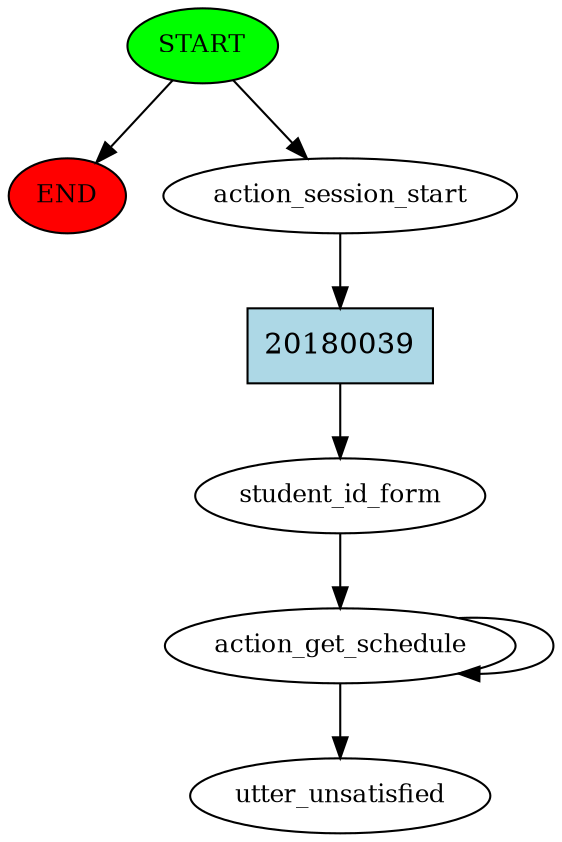 digraph  {
0 [class="start active", fillcolor=green, fontsize=12, label=START, style=filled];
"-1" [class=end, fillcolor=red, fontsize=12, label=END, style=filled];
1 [class=active, fontsize=12, label=action_session_start];
2 [class=active, fontsize=12, label=student_id_form];
3 [class=active, fontsize=12, label=action_get_schedule];
7 [class="dashed active", fontsize=12, label=utter_unsatisfied];
8 [class="intent active", fillcolor=lightblue, label=20180039, shape=rect, style=filled];
0 -> "-1"  [class="", key=NONE, label=""];
0 -> 1  [class=active, key=NONE, label=""];
1 -> 8  [class=active, key=0];
2 -> 3  [class=active, key=NONE, label=""];
3 -> 3  [class=active, key=NONE, label=""];
3 -> 7  [class=active, key=NONE, label=""];
8 -> 2  [class=active, key=0];
}
